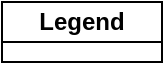 <mxfile version="22.1.11" type="device">
  <diagram id="tes6gjWIuB-Xw_XX2HSq" name="Legend">
    <mxGraphModel dx="926" dy="291" grid="1" gridSize="10" guides="1" tooltips="1" connect="1" arrows="1" fold="1" page="1" pageScale="1" pageWidth="1100" pageHeight="850" math="0" shadow="0">
      <root>
        <mxCell id="0" />
        <mxCell id="1" parent="0" />
        <mxCell id="unwxUYylMrVXpR_ENPoR-2" value="Legend" style="swimlane;html=1;childLayout=stackLayout;resizeParent=1;resizeParentMax=0;horizontal=1;startSize=20;horizontalStack=0;whiteSpace=wrap;" parent="1" vertex="1" collapsed="1">
          <mxGeometry x="40" y="46" width="80" height="30" as="geometry">
            <mxRectangle x="40" y="46" width="820" height="530" as="alternateBounds" />
          </mxGeometry>
        </mxCell>
        <mxCell id="unwxUYylMrVXpR_ENPoR-3" value="event flow" style="swimlane;html=1;startSize=20;horizontal=0;" parent="unwxUYylMrVXpR_ENPoR-2" vertex="1">
          <mxGeometry y="20" width="820" height="270" as="geometry" />
        </mxCell>
        <mxCell id="UwBjlf0i4u52B0KEvU_Y-1" value="process" style="shape=process;whiteSpace=wrap;html=1;backgroundOutline=1;" parent="unwxUYylMrVXpR_ENPoR-3" vertex="1">
          <mxGeometry x="52.5" y="30" width="120" height="60" as="geometry" />
        </mxCell>
        <mxCell id="ZTVlnvCu1oPu2bua0lhl-1" value="start/end" style="ellipse;whiteSpace=wrap;html=1;" parent="unwxUYylMrVXpR_ENPoR-3" vertex="1">
          <mxGeometry x="210" y="30" width="115" height="50" as="geometry" />
        </mxCell>
        <mxCell id="ZTVlnvCu1oPu2bua0lhl-2" value="Method" style="whiteSpace=wrap;html=1;rounded=0;" parent="unwxUYylMrVXpR_ENPoR-3" vertex="1">
          <mxGeometry x="360" y="25" width="130" height="60" as="geometry" />
        </mxCell>
        <mxCell id="ZTVlnvCu1oPu2bua0lhl-6" value="Gate" style="rhombus;whiteSpace=wrap;html=1;" parent="unwxUYylMrVXpR_ENPoR-3" vertex="1">
          <mxGeometry x="640" y="123.5" width="82.73" height="73" as="geometry" />
        </mxCell>
        <mxCell id="ZTVlnvCu1oPu2bua0lhl-7" value="&lt;span style=&quot;font-family: Helvetica; font-size: 12px; font-style: normal; font-variant-ligatures: normal; font-variant-caps: normal; font-weight: 400; letter-spacing: normal; orphans: 2; text-align: center; text-indent: 0px; text-transform: none; widows: 2; word-spacing: 0px; -webkit-text-stroke-width: 0px; text-decoration-thickness: initial; text-decoration-style: initial; text-decoration-color: initial; float: none; display: inline !important;&quot;&gt;Helper&lt;/span&gt;" style="shape=delay;whiteSpace=wrap;html=1;rounded=0;" parent="unwxUYylMrVXpR_ENPoR-3" vertex="1">
          <mxGeometry x="552.73" y="40" width="170" height="40" as="geometry" />
        </mxCell>
        <mxCell id="ZTVlnvCu1oPu2bua0lhl-5" value="&lt;span style=&quot;font-family: Helvetica; font-size: 12px; font-style: normal; font-variant-ligatures: normal; font-variant-caps: normal; font-weight: 400; letter-spacing: normal; orphans: 2; text-align: center; text-indent: 0px; text-transform: none; widows: 2; word-spacing: 0px; -webkit-text-stroke-width: 0px; text-decoration-thickness: initial; text-decoration-style: initial; text-decoration-color: initial; float: none; background-color: rgb(255, 255, 255); display: inline !important;&quot;&gt;&lt;font color=&quot;#000000&quot;&gt;plain Python&lt;/font&gt;&lt;/span&gt;" style="shape=parallelogram;perimeter=parallelogramPerimeter;whiteSpace=wrap;html=1;fixedSize=1;" parent="unwxUYylMrVXpR_ENPoR-3" vertex="1">
          <mxGeometry x="50" y="130" width="160" height="60" as="geometry" />
        </mxCell>
        <mxCell id="unwxUYylMrVXpR_ENPoR-1" value="external signals" style="shape=trapezoid;perimeter=trapezoidPerimeter;whiteSpace=wrap;html=1;fixedSize=1;" parent="unwxUYylMrVXpR_ENPoR-3" vertex="1">
          <mxGeometry x="270" y="130" width="120" height="60" as="geometry" />
        </mxCell>
        <mxCell id="jUpPP1JXqRc3SLJDzfIx-1" value="" style="edgeStyle=orthogonalEdgeStyle;rounded=0;jumpStyle=arc;orthogonalLoop=1;jettySize=auto;html=1;fontFamily=Helvetica;fontSize=12;fontColor=#FFFFFF;" parent="unwxUYylMrVXpR_ENPoR-3" edge="1">
          <mxGeometry relative="1" as="geometry">
            <mxPoint x="450.0" y="159.0" as="sourcePoint" />
            <mxPoint x="520.0" y="159.0" as="targetPoint" />
          </mxGeometry>
        </mxCell>
        <mxCell id="jUpPP1JXqRc3SLJDzfIx-2" value="Chronological Sequence" style="text;html=1;strokeColor=none;fillColor=none;align=center;verticalAlign=middle;whiteSpace=wrap;rounded=0;labelBackgroundColor=#FFFFFF;fontFamily=Helvetica;fontSize=12;fontColor=#000000;" parent="unwxUYylMrVXpR_ENPoR-3" vertex="1">
          <mxGeometry x="519" y="145" width="81" height="30" as="geometry" />
        </mxCell>
        <mxCell id="2" value="shared ressource" style="shape=step;perimeter=stepPerimeter;whiteSpace=wrap;html=1;fixedSize=1;" parent="unwxUYylMrVXpR_ENPoR-3" vertex="1">
          <mxGeometry x="55" y="214" width="150" height="40" as="geometry" />
        </mxCell>
        <mxCell id="unwxUYylMrVXpR_ENPoR-4" value="Error/ Warning" style="swimlane;html=1;startSize=20;horizontal=0;" parent="unwxUYylMrVXpR_ENPoR-2" vertex="1">
          <mxGeometry y="290" width="820" height="120" as="geometry" />
        </mxCell>
        <mxCell id="unwxUYylMrVXpR_ENPoR-6" value="" style="edgeStyle=orthogonalEdgeStyle;rounded=0;jumpStyle=arc;orthogonalLoop=1;jettySize=auto;html=1;fontFamily=Helvetica;fontSize=12;fontColor=#FFFFFF;dashed=1;" parent="unwxUYylMrVXpR_ENPoR-4" edge="1">
          <mxGeometry relative="1" as="geometry">
            <mxPoint x="50.0" y="59.0" as="sourcePoint" />
            <mxPoint x="120.0" y="59.0" as="targetPoint" />
          </mxGeometry>
        </mxCell>
        <mxCell id="unwxUYylMrVXpR_ENPoR-7" value="raised errors" style="text;html=1;strokeColor=none;fillColor=none;align=center;verticalAlign=middle;whiteSpace=wrap;rounded=0;labelBackgroundColor=#FFFFFF;fontFamily=Helvetica;fontSize=12;fontColor=#000000;" parent="unwxUYylMrVXpR_ENPoR-4" vertex="1">
          <mxGeometry x="119" y="45" width="81" height="30" as="geometry" />
        </mxCell>
        <mxCell id="ZTVlnvCu1oPu2bua0lhl-4" value="raised Error" style="ellipse;whiteSpace=wrap;html=1;fillColor=#e51400;fontColor=#ffffff;strokeColor=#B20000;" parent="unwxUYylMrVXpR_ENPoR-4" vertex="1">
          <mxGeometry x="250" y="33.5" width="136" height="53" as="geometry" />
        </mxCell>
        <mxCell id="ZTVlnvCu1oPu2bua0lhl-3" value="raised Warning" style="ellipse;whiteSpace=wrap;html=1;fillColor=#f0a30a;fontColor=#000000;strokeColor=#BD7000;" parent="unwxUYylMrVXpR_ENPoR-4" vertex="1">
          <mxGeometry x="442" y="37" width="136" height="53" as="geometry" />
        </mxCell>
        <mxCell id="unwxUYylMrVXpR_ENPoR-5" value="Notes" style="swimlane;html=1;startSize=20;horizontal=0;" parent="unwxUYylMrVXpR_ENPoR-2" vertex="1">
          <mxGeometry y="410" width="820" height="120" as="geometry" />
        </mxCell>
        <mxCell id="ZTVlnvCu1oPu2bua0lhl-8" value="note to explain" style="shape=note;strokeWidth=2;fontSize=14;size=14;whiteSpace=wrap;html=1;fillColor=#fff2cc;strokeColor=#d6b656;fontColor=#666600;opacity=50;" parent="unwxUYylMrVXpR_ENPoR-5" vertex="1">
          <mxGeometry x="57.5" y="20" width="110.0" height="80" as="geometry" />
        </mxCell>
        <mxCell id="ZTVlnvCu1oPu2bua0lhl-9" value="note for improvement" style="shape=note;strokeWidth=2;fontSize=14;size=20;whiteSpace=wrap;html=1;fillColor=#76608a;strokeColor=#432D57;fontColor=#ffffff;" parent="unwxUYylMrVXpR_ENPoR-5" vertex="1">
          <mxGeometry x="230.0" y="20" width="110.0" height="80" as="geometry" />
        </mxCell>
      </root>
    </mxGraphModel>
  </diagram>
</mxfile>
